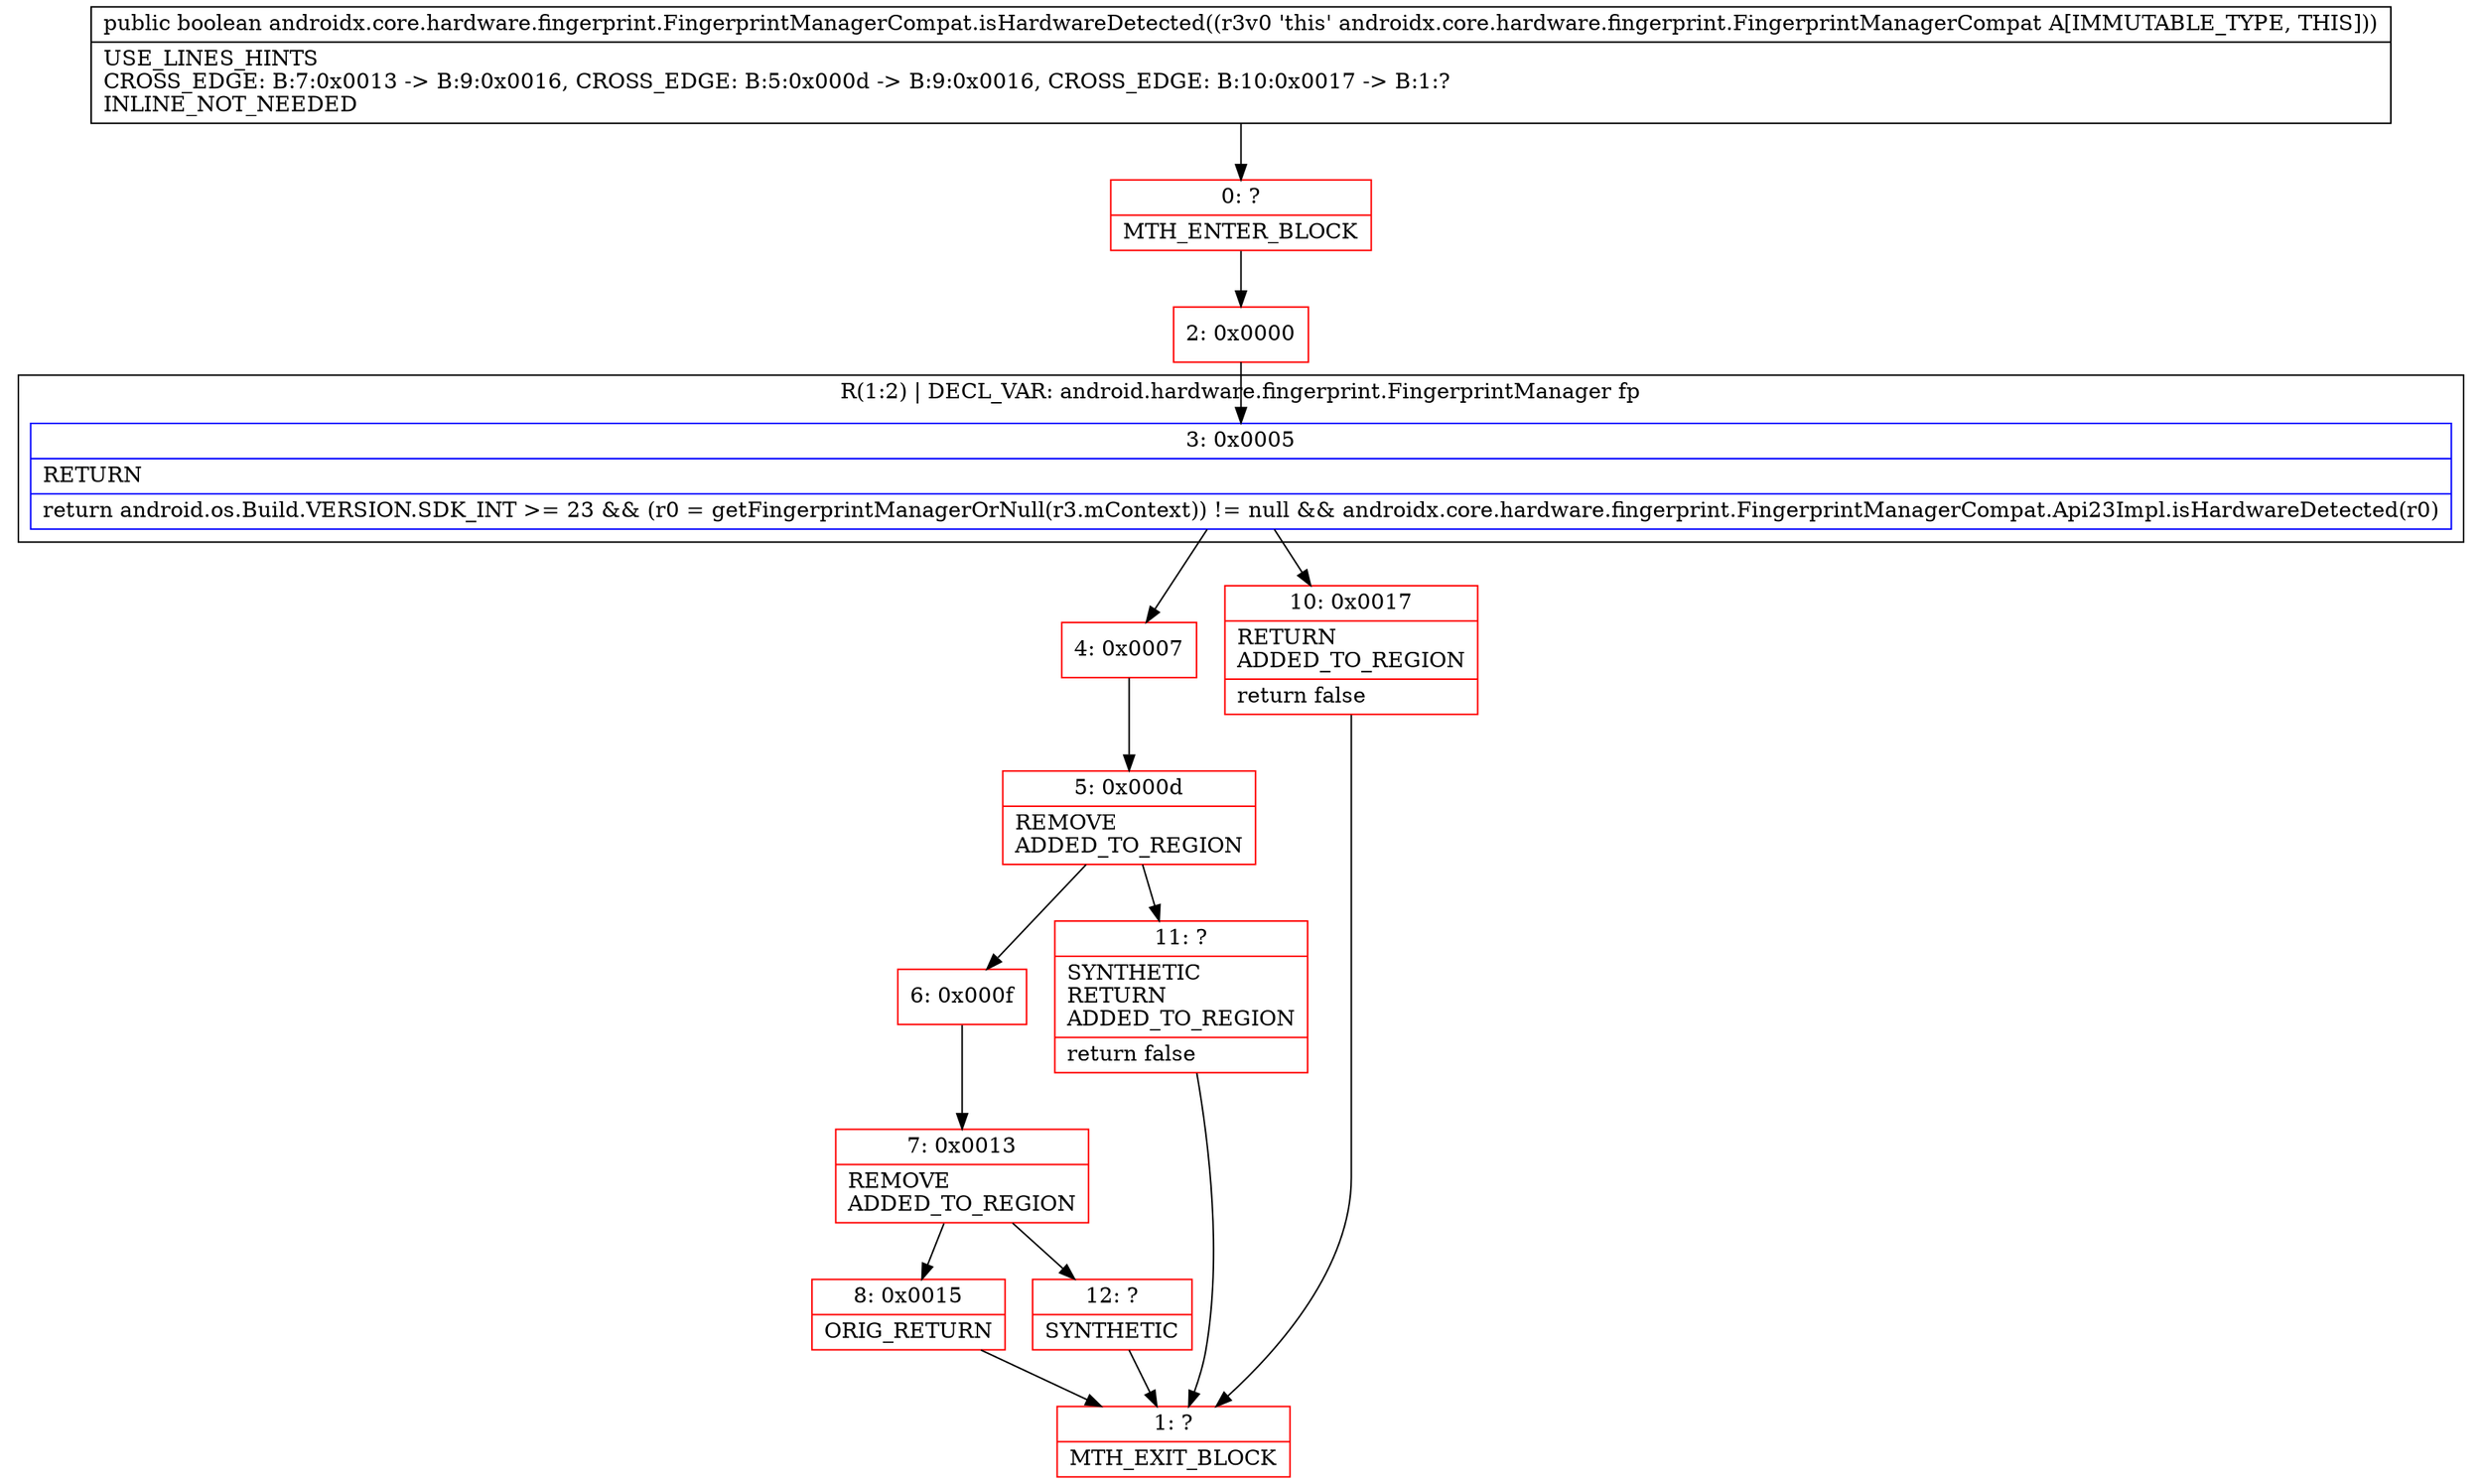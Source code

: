 digraph "CFG forandroidx.core.hardware.fingerprint.FingerprintManagerCompat.isHardwareDetected()Z" {
subgraph cluster_Region_1499106587 {
label = "R(1:2) | DECL_VAR: android.hardware.fingerprint.FingerprintManager fp\l";
node [shape=record,color=blue];
Node_3 [shape=record,label="{3\:\ 0x0005|RETURN\l|return android.os.Build.VERSION.SDK_INT \>= 23 && (r0 = getFingerprintManagerOrNull(r3.mContext)) != null && androidx.core.hardware.fingerprint.FingerprintManagerCompat.Api23Impl.isHardwareDetected(r0)\l}"];
}
Node_0 [shape=record,color=red,label="{0\:\ ?|MTH_ENTER_BLOCK\l}"];
Node_2 [shape=record,color=red,label="{2\:\ 0x0000}"];
Node_4 [shape=record,color=red,label="{4\:\ 0x0007}"];
Node_5 [shape=record,color=red,label="{5\:\ 0x000d|REMOVE\lADDED_TO_REGION\l}"];
Node_6 [shape=record,color=red,label="{6\:\ 0x000f}"];
Node_7 [shape=record,color=red,label="{7\:\ 0x0013|REMOVE\lADDED_TO_REGION\l}"];
Node_8 [shape=record,color=red,label="{8\:\ 0x0015|ORIG_RETURN\l}"];
Node_1 [shape=record,color=red,label="{1\:\ ?|MTH_EXIT_BLOCK\l}"];
Node_12 [shape=record,color=red,label="{12\:\ ?|SYNTHETIC\l}"];
Node_11 [shape=record,color=red,label="{11\:\ ?|SYNTHETIC\lRETURN\lADDED_TO_REGION\l|return false\l}"];
Node_10 [shape=record,color=red,label="{10\:\ 0x0017|RETURN\lADDED_TO_REGION\l|return false\l}"];
MethodNode[shape=record,label="{public boolean androidx.core.hardware.fingerprint.FingerprintManagerCompat.isHardwareDetected((r3v0 'this' androidx.core.hardware.fingerprint.FingerprintManagerCompat A[IMMUTABLE_TYPE, THIS]))  | USE_LINES_HINTS\lCROSS_EDGE: B:7:0x0013 \-\> B:9:0x0016, CROSS_EDGE: B:5:0x000d \-\> B:9:0x0016, CROSS_EDGE: B:10:0x0017 \-\> B:1:?\lINLINE_NOT_NEEDED\l}"];
MethodNode -> Node_0;Node_3 -> Node_4;
Node_3 -> Node_10;
Node_0 -> Node_2;
Node_2 -> Node_3;
Node_4 -> Node_5;
Node_5 -> Node_6;
Node_5 -> Node_11;
Node_6 -> Node_7;
Node_7 -> Node_8;
Node_7 -> Node_12;
Node_8 -> Node_1;
Node_12 -> Node_1;
Node_11 -> Node_1;
Node_10 -> Node_1;
}

